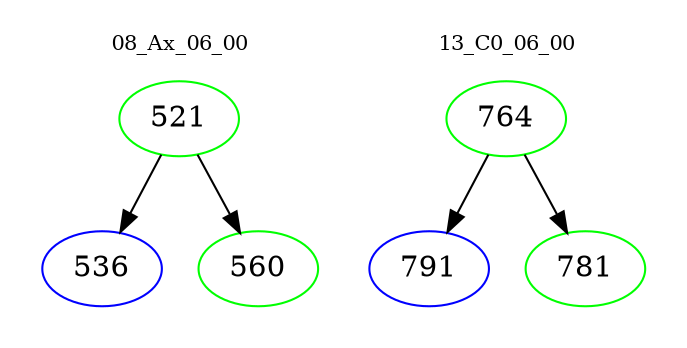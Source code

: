 digraph{
subgraph cluster_0 {
color = white
label = "08_Ax_06_00";
fontsize=10;
T0_521 [label="521", color="green"]
T0_521 -> T0_536 [color="black"]
T0_536 [label="536", color="blue"]
T0_521 -> T0_560 [color="black"]
T0_560 [label="560", color="green"]
}
subgraph cluster_1 {
color = white
label = "13_C0_06_00";
fontsize=10;
T1_764 [label="764", color="green"]
T1_764 -> T1_791 [color="black"]
T1_791 [label="791", color="blue"]
T1_764 -> T1_781 [color="black"]
T1_781 [label="781", color="green"]
}
}

